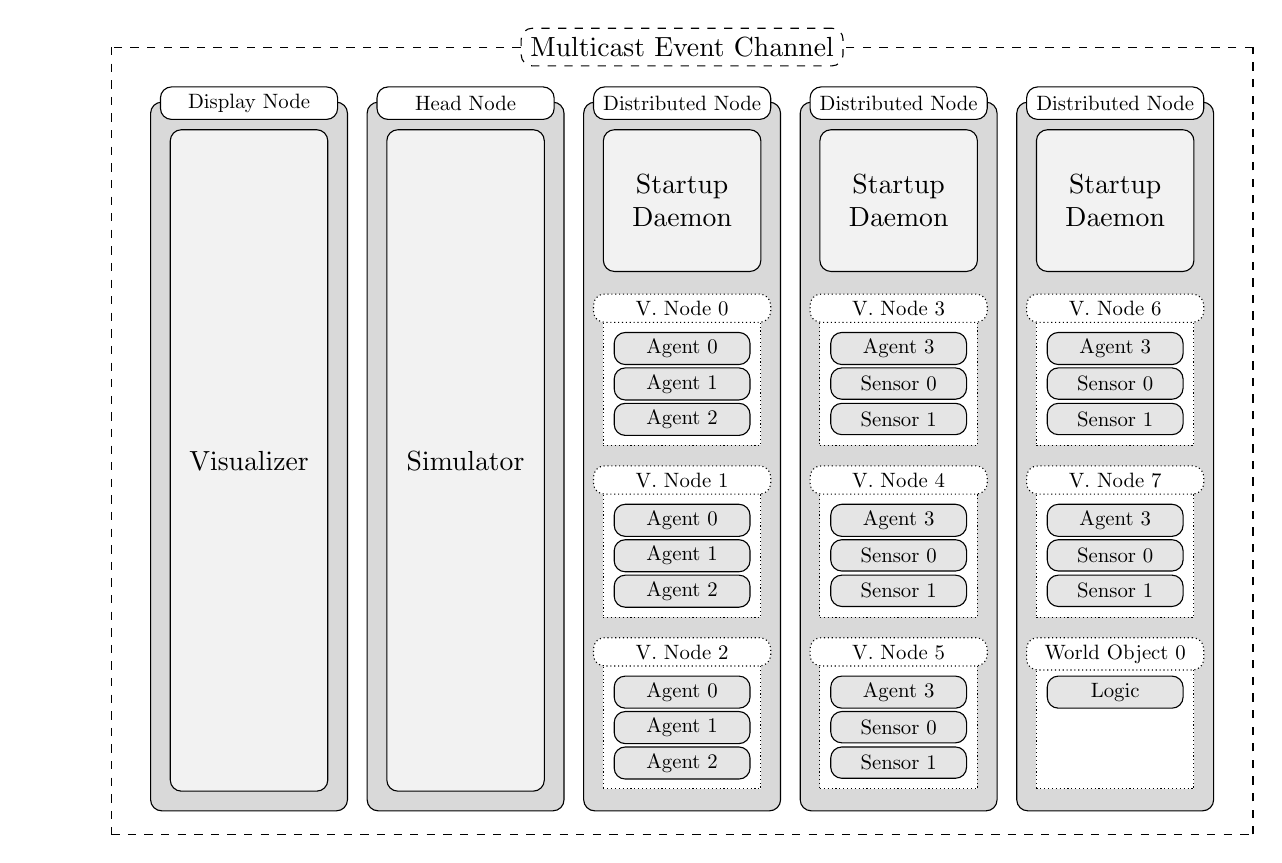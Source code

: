 \def\mcwidth{14.5}
\def\mcheight{10}
\tikzstyle{disto} = [minimum height=9cm, minimum width=2.5cm, below of=mc, yshift=-4.2cm, draw, rectangle, rounded corners, fill=gray!30]
\tikzstyle{ntext} = [scale=0.75, yshift=4.65cm, draw, rectangle, rounded corners, fill=white, minimum width=3cm, minimum height=0.55cm]
\tikzstyle{vnode} = [minimum height=1.85cm, minimum width=2cm, text width=1.5cm, draw, rectangle, yshift=-0.25cm, text badly centered, anchor=north, fill=white, densely dotted]
\tikzstyle{agent} = [scale=0.75, yshift=-0.5cm, anchor=north, rectangle, rounded corners, draw, minimum width=2.3cm, minimum height=0.53cm, fill=gray!20]
\tikzstyle{vtext} = [scale=0.75, draw, rectangle, rounded corners, densely dotted, minimum width=3cm, fill=white, anchor=north]
\tikzstyle{start} = [minimum height=1.8cm, minimum width=2cm, text width=1.5cm, draw, rectangle, rounded corners, yshift=2.25cm, text badly centered, fill=gray!10]
\tikzstyle{biggy} = [minimum height=8.4cm, minimum width=2cm, draw, rectangle, rounded corners, yshift=-1.05cm, fill=gray!10]

\begin{tikzpicture}
    \node (mc) [draw, rectangle, rounded corners, dashed] {Multicast Event Channel};
    
    \node (n0) [disto, xshift=-5.5cm] {};
        \node [above of=n0, ntext] {Display Node};
        \node [above of=n0, biggy] {Visualizer};
    
    \node (n1) [disto, xshift=-2.75cm] {};
        \node [above of=n1, ntext] {Head Node};
        \node [above of=n1, biggy] {Simulator};
    
    \node (n2) [disto, xshift=-0cm] {};
        \node [above of=n2, ntext] {Distributed Node};
        \node (sd0) [above of=n2, start] {Startup Daemon};
        \node (vn0) [below of=sd0, vnode, yshift=-0cm] {};
            \node [above of=vn0, vtext] {V. Node 0};
            \node [above of=vn0, agent, yshift=-0.15cm] {Agent 0};
            \node [above of=vn0, agent, yshift=-0.75cm] {Agent 1};
            \node [above of=vn0, agent, yshift=-1.35cm] {Agent 2};
        \node (vn1) [below of=vn0, vnode] {};
            \node [above of=vn1, vtext] {V. Node 1};
            \node [above of=vn1, agent, yshift=-0.15cm] {Agent 0};
            \node [above of=vn1, agent, yshift=-0.75cm] {Agent 1};
            \node [above of=vn1, agent, yshift=-1.35cm] {Agent 2};
        \node (vn2) [below of=vn1, vnode] {};
            \node [above of=vn2, vtext] {V. Node 2};
            \node [above of=vn2, agent, yshift=-0.15cm] {Agent 0};
            \node [above of=vn2, agent, yshift=-0.75cm] {Agent 1};
            \node [above of=vn2, agent, yshift=-1.35cm] {Agent 2};

    \node (n3) [disto, xshift=2.75cm] {};
        \node [above of=n3, ntext] {Distributed  Node};
        \node (sd1) [above of=n3, start] {Startup Daemon};
        \node (vn3) [below of=sd1, vnode, yshift=-0cm] {};
            \node [above of=vn3, vtext] {V. Node 3};
            \node [above of=vn3, agent, yshift=-0.15cm] {Agent 3};
            \node [above of=vn3, agent, yshift=-0.75cm] {Sensor 0};
            \node [above of=vn3, agent, yshift=-1.35cm] {Sensor 1};
        \node (vn4) [below of=vn3, vnode] {};
            \node [above of=vn4, vtext] {V. Node 4};
            \node [above of=vn4, agent, yshift=-0.15cm] {Agent 3};
            \node [above of=vn4, agent, yshift=-0.75cm] {Sensor 0};
            \node [above of=vn4, agent, yshift=-1.35cm] {Sensor 1};
        \node (vn5) [below of=vn4, vnode] {};
            \node [above of=vn5, vtext] {V. Node 5};
            \node [above of=vn5, agent, yshift=-0.15cm] {Agent 3};
            \node [above of=vn5, agent, yshift=-0.75cm] {Sensor 0};
            \node [above of=vn5, agent, yshift=-1.35cm] {Sensor 1};

    \node (n4) [disto, xshift=5.5cm] {};
        \node [above of=n4, ntext] {Distributed  Node};
        \node (sd2) [above of=n4, start] {Startup Daemon};
        \node (vn6) [below of=sd2, vnode, yshift=-0cm] {};
            \node [above of=vn6, vtext] {V. Node 6};
            \node [above of=vn6, agent, yshift=-0.15cm] {Agent 3};
            \node [above of=vn6, agent, yshift=-0.75cm] {Sensor 0};
            \node [above of=vn6, agent, yshift=-1.35cm] {Sensor 1};
        \node (vn7) [below of=vn6, vnode] {};
            \node [above of=vn7, vtext] {V. Node 7};
            \node [above of=vn7, agent, yshift=-0.15cm] {Agent 3};
            \node [above of=vn7, agent, yshift=-0.75cm] {Sensor 0};
            \node [above of=vn7, agent, yshift=-1.35cm] {Sensor 1};
        \node (vn8) [below of=vn7, vnode] {};
            \node [above of=vn8, vtext] {World Object 0};
            \node [above of=vn8, agent, yshift=-0.15cm] {Logic};
    
    \draw[dashed]
        (mc.west) to (-0.5*\mcwidth,0)
        (-0.5*\mcwidth,0) to (-0.5*\mcwidth,-\mcheight)
        (-0.5*\mcwidth,-\mcheight) to (0.5*\mcwidth,-\mcheight)
        (0.5*\mcwidth,-\mcheight) to (0.5*\mcwidth,0)
        (0.5*\mcwidth,0) to (mc.east);

\end{tikzpicture}
